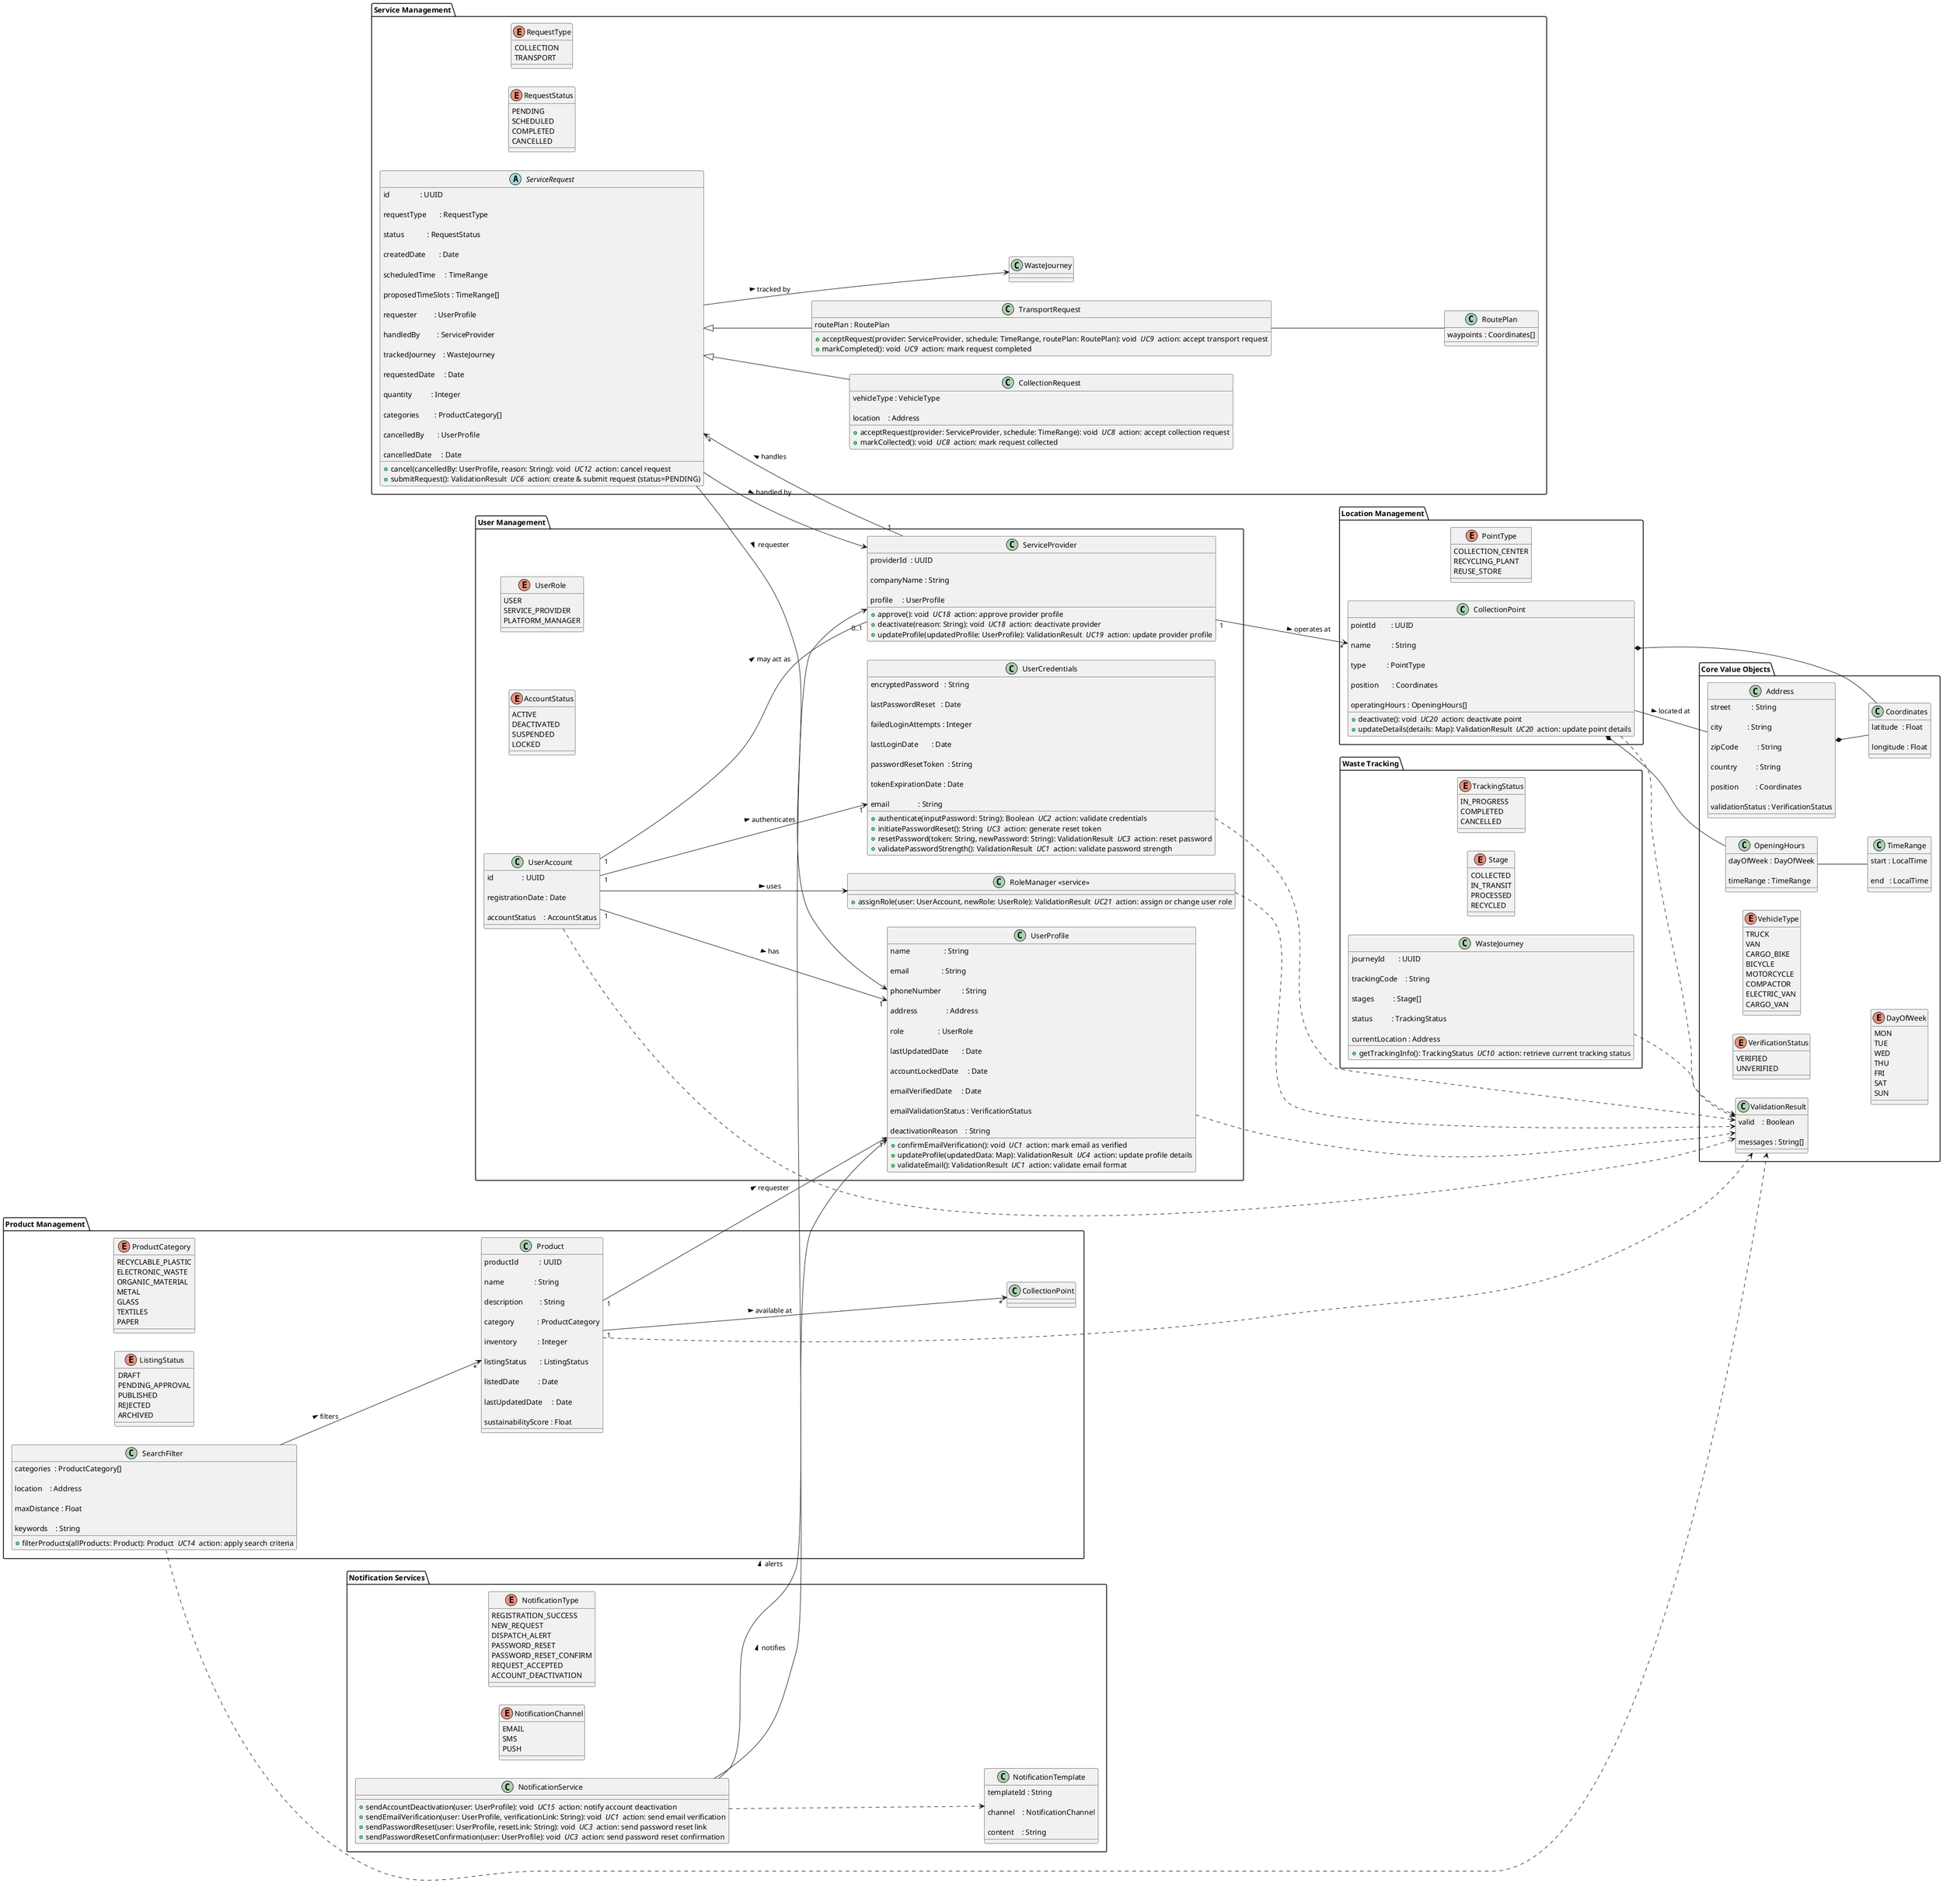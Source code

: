 @startuml
left to right direction
' ──────────────────────────────────────────────
'  CORE VALUE OBJECTS
' ──────────────────────────────────────────────
package "Core Value Objects" {
enum VerificationStatus {
VERIFIED
UNVERIFIED
}
enum VehicleType {
TRUCK
VAN
CARGO_BIKE
BICYCLE
MOTORCYCLE
COMPACTOR
ELECTRIC_VAN
CARGO_VAN
}
enum DayOfWeek {
MON
TUE
WED
THU
FRI
SAT
SUN
}
class ValidationResult {

valid    : Boolean

messages : String[]
}
class Coordinates {

latitude  : Float

longitude : Float
}
class Address {

street           : String

city             : String

zipCode          : String

country          : String

position         : Coordinates

validationStatus : VerificationStatus
}
class TimeRange {

start : LocalTime

end   : LocalTime
}
class OpeningHours {

dayOfWeek : DayOfWeek

timeRange : TimeRange
}
Address *-- Coordinates
OpeningHours -- TimeRange
}
' ──────────────────────────────────────────────
'  USER MANAGEMENT
' ──────────────────────────────────────────────
package "User Management" {
enum UserRole {
USER
SERVICE_PROVIDER
PLATFORM_MANAGER
}
enum AccountStatus {
ACTIVE
DEACTIVATED
SUSPENDED
LOCKED
}
class UserAccount {

id               : UUID

registrationDate : Date

accountStatus    : AccountStatus
}
class UserProfile {

name                  : String

email                 : String

phoneNumber           : String

address               : Address

role                  : UserRole

lastUpdatedDate       : Date

accountLockedDate     : Date

emailVerifiedDate     : Date

emailValidationStatus : VerificationStatus

deactivationReason    : String
  
  + confirmEmailVerification(): void // UC1 // action: mark email as verified
  + updateProfile(updatedData: Map): ValidationResult // UC4 // action: update profile details
  + validateEmail(): ValidationResult // UC1 // action: validate email format
}
class UserCredentials {

encryptedPassword   : String

lastPasswordReset   : Date

failedLoginAttempts : Integer

lastLoginDate       : Date

passwordResetToken  : String

tokenExpirationDate : Date

email               : String
  
  + authenticate(inputPassword: String): Boolean // UC2 // action: validate credentials
  + initiatePasswordReset(): String // UC3 // action: generate reset token
  + resetPassword(token: String, newPassword: String): ValidationResult // UC3 // action: reset password
  + validatePasswordStrength(): ValidationResult // UC1 // action: validate password strength
}
class ServiceProvider {

providerId  : UUID

companyName : String

profile     : UserProfile
  
  + approve(): void // UC18 // action: approve provider profile
  + deactivate(reason: String): void // UC18 // action: deactivate provider
  + updateProfile(updatedProfile: UserProfile): ValidationResult // UC19 // action: update provider profile
}
class "RoleManager <<service>>" as RoleManager {
  
  + assignRole(user: UserAccount, newRole: UserRole): ValidationResult // UC21 // action: assign or change user role
}
UserAccount ..> ValidationResult
UserProfile ..> ValidationResult
UserCredentials ..> ValidationResult
RoleManager ..> ValidationResult
UserAccount "1" --> "1" UserProfile : has >
UserAccount "1" --> "1" UserCredentials : authenticates >
UserAccount --> RoleManager : uses >
UserAccount "1" -- "0..1" ServiceProvider : may act as >
}
' ──────────────────────────────────────────────
'  SERVICE MANAGEMENT
' ──────────────────────────────────────────────
package "Service Management" {
enum RequestType {
COLLECTION
TRANSPORT
}
enum RequestStatus {
PENDING
SCHEDULED
COMPLETED
CANCELLED
}
abstract class ServiceRequest {

id                : UUID

requestType       : RequestType

status            : RequestStatus

createdDate       : Date

scheduledTime     : TimeRange

proposedTimeSlots : TimeRange[]

requester         : UserProfile

handledBy         : ServiceProvider

trackedJourney    : WasteJourney

requestedDate     : Date

quantity          : Integer

categories        : ProductCategory[]

cancelledBy       : UserProfile

cancelledDate     : Date
  
  + cancel(cancelledBy: UserProfile, reason: String): void // UC12 // action: cancel request
  + submitRequest(): ValidationResult // UC6 // action: create & submit request (status=PENDING)
}
class CollectionRequest extends ServiceRequest {

vehicleType : VehicleType

location    : Address
  
  + acceptRequest(provider: ServiceProvider, schedule: TimeRange): void // UC8 // action: accept collection request
  + markCollected(): void // UC8 // action: mark request collected
}
class TransportRequest extends ServiceRequest {

routePlan : RoutePlan
  
  + acceptRequest(provider: ServiceProvider, schedule: TimeRange, routePlan: RoutePlan): void // UC9 // action: accept transport request
  + markCompleted(): void // UC9 // action: mark request completed
}

class RoutePlan {

waypoints : Coordinates[]
}
ServiceProvider "1" --> "*" ServiceRequest : handles >

TransportRequest -- RoutePlan
ServiceRequest --> WasteJourney : tracked by >
ServiceRequest --> UserProfile : requester >
ServiceRequest --> ServiceProvider : handled by >
}
' ──────────────────────────────────────────────
'  WASTE TRACKING
' ──────────────────────────────────────────────
package "Waste Tracking" {
enum TrackingStatus {
IN_PROGRESS
COMPLETED
CANCELLED
}
enum Stage {
COLLECTED
IN_TRANSIT
PROCESSED
RECYCLED
}
class WasteJourney {

journeyId       : UUID

trackingCode    : String

stages          : Stage[]

status          : TrackingStatus

currentLocation : Address
  
  + getTrackingInfo(): TrackingStatus // UC10 // action: retrieve current tracking status
}
WasteJourney ..> ValidationResult
}
' ──────────────────────────────────────────────
'  PRODUCT MANAGEMENT
' ──────────────────────────────────────────────
package "Product Management" {
enum ProductCategory {
RECYCLABLE_PLASTIC
ELECTRONIC_WASTE
ORGANIC_MATERIAL
METAL
GLASS
TEXTILES
PAPER
}
enum ListingStatus {
DRAFT
PENDING_APPROVAL
PUBLISHED
REJECTED
ARCHIVED
}
class Product {

productId           : UUID

name                : String

description         : String

category            : ProductCategory

inventory           : Integer

listingStatus       : ListingStatus

listedDate          : Date

lastUpdatedDate     : Date

sustainabilityScore : Float
}
class SearchFilter {

categories  : ProductCategory[]

location    : Address

maxDistance : Float

keywords    : String
  
  + filterProducts(allProducts: Product): Product // UC14 // action: apply search criteria
}
Product ..> ValidationResult
SearchFilter ..> ValidationResult
Product "1" --> "*" CollectionPoint : available at >
Product "1" --> "1" UserProfile      : requester >
SearchFilter --> "*" Product            : filters >
}
' ──────────────────────────────────────────────
'  LOCATION MANAGEMENT
' ──────────────────────────────────────────────
package "Location Management" {
enum PointType {
COLLECTION_CENTER
RECYCLING_PLANT
REUSE_STORE
}
class CollectionPoint {

pointId        : UUID

name           : String

type           : PointType

position       : Coordinates

operatingHours : OpeningHours[]
  
  + deactivate(): void // UC20 // action: deactivate point
  + updateDetails(details: Map): ValidationResult // UC20 // action: update point details
}
CollectionPoint ..> ValidationResult
CollectionPoint *-- Coordinates
CollectionPoint *-- OpeningHours
CollectionPoint -- Address : located at >
ServiceProvider "1" --> "*" CollectionPoint : operates at >
}
' ──────────────────────────────────────────────
'  NOTIFICATION SERVICES
' ──────────────────────────────────────────────
package "Notification Services" {
enum NotificationType {
REGISTRATION_SUCCESS
NEW_REQUEST
DISPATCH_ALERT
PASSWORD_RESET
PASSWORD_RESET_CONFIRM
REQUEST_ACCEPTED
ACCOUNT_DEACTIVATION
}
enum NotificationChannel{
EMAIL
SMS
PUSH
}
class NotificationTemplate {

templateId : String

channel    : NotificationChannel

content    : String
}
class NotificationService {
  
  + sendAccountDeactivation(user: UserProfile): void // UC15 // action: notify account deactivation
  + sendEmailVerification(user: UserProfile, verificationLink: String): void // UC1 // action: send email verification
  + sendPasswordReset(user: UserProfile, resetLink: String): void // UC3 // action: send password reset link
  + sendPasswordResetConfirmation(user: UserProfile): void // UC3 // action: send password reset confirmation
}
NotificationService ..> NotificationTemplate
NotificationService --> UserProfile     : notifies >
NotificationService --> ServiceProvider : alerts >
}
@enduml
